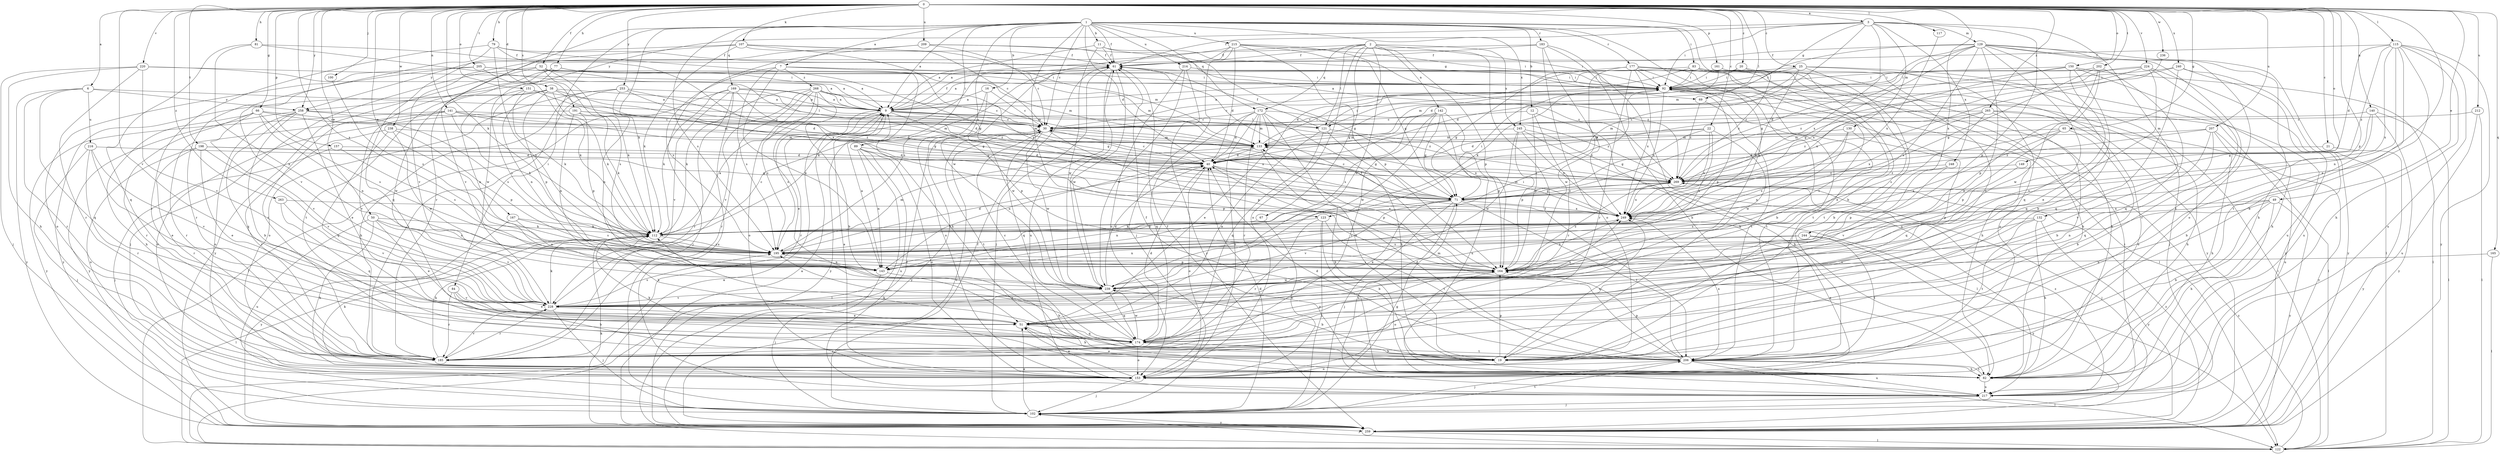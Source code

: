 strict digraph  {
0;
1;
2;
3;
6;
7;
9;
11;
12;
16;
19;
20;
21;
22;
25;
30;
38;
40;
49;
50;
51;
52;
61;
65;
66;
67;
69;
71;
77;
79;
81;
82;
83;
84;
89;
92;
100;
102;
107;
112;
115;
117;
121;
122;
123;
129;
130;
132;
133;
140;
141;
142;
143;
149;
150;
151;
153;
157;
161;
164;
165;
167;
169;
172;
174;
177;
183;
185;
191;
195;
198;
202;
205;
206;
207;
209;
212;
214;
215;
216;
217;
220;
224;
228;
236;
238;
239;
240;
244;
245;
248;
249;
253;
258;
259;
263;
265;
268;
269;
0 -> 3  [label=a];
0 -> 6  [label=a];
0 -> 20  [label=c];
0 -> 21  [label=c];
0 -> 22  [label=c];
0 -> 25  [label=c];
0 -> 38  [label=d];
0 -> 49  [label=e];
0 -> 50  [label=e];
0 -> 51  [label=e];
0 -> 52  [label=f];
0 -> 65  [label=g];
0 -> 66  [label=g];
0 -> 77  [label=h];
0 -> 79  [label=h];
0 -> 81  [label=h];
0 -> 100  [label=j];
0 -> 107  [label=k];
0 -> 112  [label=k];
0 -> 115  [label=l];
0 -> 117  [label=l];
0 -> 121  [label=l];
0 -> 140  [label=n];
0 -> 141  [label=n];
0 -> 149  [label=o];
0 -> 150  [label=o];
0 -> 151  [label=o];
0 -> 157  [label=p];
0 -> 161  [label=p];
0 -> 164  [label=p];
0 -> 165  [label=q];
0 -> 167  [label=q];
0 -> 191  [label=s];
0 -> 195  [label=s];
0 -> 198  [label=t];
0 -> 202  [label=t];
0 -> 205  [label=t];
0 -> 207  [label=u];
0 -> 209  [label=u];
0 -> 212  [label=u];
0 -> 220  [label=v];
0 -> 224  [label=v];
0 -> 228  [label=v];
0 -> 236  [label=w];
0 -> 238  [label=w];
0 -> 240  [label=x];
0 -> 244  [label=x];
0 -> 253  [label=y];
0 -> 258  [label=y];
0 -> 263  [label=z];
0 -> 265  [label=z];
1 -> 7  [label=a];
1 -> 9  [label=a];
1 -> 11  [label=b];
1 -> 12  [label=b];
1 -> 16  [label=b];
1 -> 19  [label=b];
1 -> 30  [label=c];
1 -> 40  [label=d];
1 -> 61  [label=f];
1 -> 83  [label=i];
1 -> 84  [label=i];
1 -> 89  [label=i];
1 -> 112  [label=k];
1 -> 123  [label=m];
1 -> 164  [label=p];
1 -> 169  [label=q];
1 -> 172  [label=q];
1 -> 177  [label=r];
1 -> 183  [label=r];
1 -> 185  [label=r];
1 -> 195  [label=s];
1 -> 214  [label=u];
1 -> 215  [label=u];
1 -> 239  [label=w];
1 -> 245  [label=x];
2 -> 61  [label=f];
2 -> 67  [label=g];
2 -> 92  [label=i];
2 -> 121  [label=l];
2 -> 142  [label=n];
2 -> 153  [label=o];
2 -> 164  [label=p];
2 -> 172  [label=q];
2 -> 206  [label=t];
2 -> 239  [label=w];
2 -> 245  [label=x];
2 -> 258  [label=y];
3 -> 61  [label=f];
3 -> 69  [label=g];
3 -> 92  [label=i];
3 -> 123  [label=m];
3 -> 129  [label=m];
3 -> 130  [label=m];
3 -> 132  [label=m];
3 -> 164  [label=p];
3 -> 248  [label=x];
3 -> 249  [label=x];
3 -> 258  [label=y];
6 -> 121  [label=l];
6 -> 174  [label=q];
6 -> 185  [label=r];
6 -> 216  [label=u];
6 -> 258  [label=y];
6 -> 259  [label=y];
7 -> 82  [label=h];
7 -> 92  [label=i];
7 -> 102  [label=j];
7 -> 133  [label=m];
7 -> 143  [label=n];
7 -> 195  [label=s];
7 -> 268  [label=z];
9 -> 30  [label=c];
9 -> 61  [label=f];
9 -> 121  [label=l];
9 -> 164  [label=p];
9 -> 185  [label=r];
9 -> 195  [label=s];
9 -> 249  [label=x];
9 -> 259  [label=y];
9 -> 269  [label=z];
11 -> 9  [label=a];
11 -> 61  [label=f];
11 -> 69  [label=g];
11 -> 71  [label=g];
11 -> 239  [label=w];
12 -> 30  [label=c];
12 -> 82  [label=h];
12 -> 164  [label=p];
12 -> 185  [label=r];
16 -> 9  [label=a];
16 -> 30  [label=c];
16 -> 153  [label=o];
16 -> 239  [label=w];
19 -> 112  [label=k];
19 -> 164  [label=p];
19 -> 249  [label=x];
20 -> 9  [label=a];
20 -> 92  [label=i];
20 -> 228  [label=v];
20 -> 269  [label=z];
21 -> 40  [label=d];
21 -> 259  [label=y];
22 -> 40  [label=d];
22 -> 71  [label=g];
22 -> 133  [label=m];
22 -> 195  [label=s];
22 -> 239  [label=w];
22 -> 249  [label=x];
25 -> 9  [label=a];
25 -> 19  [label=b];
25 -> 92  [label=i];
25 -> 112  [label=k];
25 -> 133  [label=m];
25 -> 153  [label=o];
25 -> 259  [label=y];
30 -> 133  [label=m];
30 -> 164  [label=p];
30 -> 174  [label=q];
30 -> 206  [label=t];
30 -> 239  [label=w];
30 -> 259  [label=y];
38 -> 9  [label=a];
38 -> 40  [label=d];
38 -> 71  [label=g];
38 -> 112  [label=k];
38 -> 143  [label=n];
38 -> 164  [label=p];
38 -> 239  [label=w];
38 -> 259  [label=y];
40 -> 30  [label=c];
40 -> 153  [label=o];
40 -> 164  [label=p];
40 -> 269  [label=z];
49 -> 19  [label=b];
49 -> 82  [label=h];
49 -> 143  [label=n];
49 -> 195  [label=s];
49 -> 249  [label=x];
49 -> 259  [label=y];
50 -> 51  [label=e];
50 -> 82  [label=h];
50 -> 112  [label=k];
50 -> 195  [label=s];
50 -> 217  [label=u];
50 -> 228  [label=v];
51 -> 19  [label=b];
51 -> 112  [label=k];
51 -> 174  [label=q];
52 -> 9  [label=a];
52 -> 92  [label=i];
52 -> 102  [label=j];
52 -> 112  [label=k];
52 -> 195  [label=s];
52 -> 259  [label=y];
61 -> 92  [label=i];
61 -> 102  [label=j];
61 -> 112  [label=k];
61 -> 217  [label=u];
61 -> 239  [label=w];
65 -> 19  [label=b];
65 -> 133  [label=m];
65 -> 164  [label=p];
65 -> 195  [label=s];
65 -> 259  [label=y];
65 -> 269  [label=z];
66 -> 30  [label=c];
66 -> 82  [label=h];
66 -> 133  [label=m];
66 -> 143  [label=n];
66 -> 185  [label=r];
66 -> 195  [label=s];
66 -> 228  [label=v];
67 -> 112  [label=k];
67 -> 153  [label=o];
69 -> 206  [label=t];
69 -> 269  [label=z];
71 -> 30  [label=c];
71 -> 51  [label=e];
71 -> 92  [label=i];
71 -> 102  [label=j];
71 -> 143  [label=n];
71 -> 206  [label=t];
71 -> 217  [label=u];
71 -> 228  [label=v];
71 -> 249  [label=x];
71 -> 269  [label=z];
77 -> 9  [label=a];
77 -> 92  [label=i];
77 -> 185  [label=r];
77 -> 206  [label=t];
77 -> 239  [label=w];
79 -> 61  [label=f];
79 -> 71  [label=g];
79 -> 185  [label=r];
79 -> 195  [label=s];
79 -> 228  [label=v];
79 -> 249  [label=x];
81 -> 61  [label=f];
81 -> 143  [label=n];
81 -> 174  [label=q];
81 -> 269  [label=z];
82 -> 40  [label=d];
82 -> 51  [label=e];
82 -> 61  [label=f];
82 -> 206  [label=t];
82 -> 217  [label=u];
83 -> 30  [label=c];
83 -> 40  [label=d];
83 -> 51  [label=e];
83 -> 82  [label=h];
83 -> 92  [label=i];
83 -> 206  [label=t];
83 -> 228  [label=v];
84 -> 19  [label=b];
84 -> 51  [label=e];
84 -> 185  [label=r];
84 -> 228  [label=v];
89 -> 40  [label=d];
89 -> 122  [label=l];
89 -> 143  [label=n];
89 -> 153  [label=o];
89 -> 164  [label=p];
89 -> 217  [label=u];
92 -> 9  [label=a];
92 -> 30  [label=c];
92 -> 82  [label=h];
92 -> 122  [label=l];
92 -> 164  [label=p];
92 -> 206  [label=t];
92 -> 249  [label=x];
100 -> 195  [label=s];
102 -> 40  [label=d];
102 -> 51  [label=e];
102 -> 61  [label=f];
102 -> 71  [label=g];
102 -> 206  [label=t];
102 -> 259  [label=y];
107 -> 30  [label=c];
107 -> 61  [label=f];
107 -> 112  [label=k];
107 -> 133  [label=m];
107 -> 174  [label=q];
107 -> 228  [label=v];
107 -> 249  [label=x];
112 -> 9  [label=a];
112 -> 30  [label=c];
112 -> 122  [label=l];
112 -> 195  [label=s];
115 -> 19  [label=b];
115 -> 40  [label=d];
115 -> 61  [label=f];
115 -> 82  [label=h];
115 -> 143  [label=n];
115 -> 206  [label=t];
115 -> 217  [label=u];
115 -> 249  [label=x];
115 -> 259  [label=y];
115 -> 269  [label=z];
117 -> 249  [label=x];
121 -> 51  [label=e];
121 -> 61  [label=f];
121 -> 71  [label=g];
121 -> 92  [label=i];
121 -> 174  [label=q];
121 -> 249  [label=x];
122 -> 9  [label=a];
122 -> 61  [label=f];
122 -> 92  [label=i];
122 -> 102  [label=j];
122 -> 269  [label=z];
123 -> 19  [label=b];
123 -> 102  [label=j];
123 -> 112  [label=k];
123 -> 185  [label=r];
123 -> 206  [label=t];
129 -> 19  [label=b];
129 -> 40  [label=d];
129 -> 51  [label=e];
129 -> 61  [label=f];
129 -> 71  [label=g];
129 -> 82  [label=h];
129 -> 122  [label=l];
129 -> 133  [label=m];
129 -> 153  [label=o];
129 -> 174  [label=q];
129 -> 195  [label=s];
129 -> 206  [label=t];
129 -> 249  [label=x];
130 -> 133  [label=m];
130 -> 143  [label=n];
130 -> 174  [label=q];
130 -> 195  [label=s];
132 -> 82  [label=h];
132 -> 112  [label=k];
132 -> 206  [label=t];
132 -> 228  [label=v];
132 -> 259  [label=y];
133 -> 40  [label=d];
133 -> 82  [label=h];
133 -> 92  [label=i];
133 -> 143  [label=n];
140 -> 19  [label=b];
140 -> 30  [label=c];
140 -> 71  [label=g];
140 -> 122  [label=l];
140 -> 259  [label=y];
141 -> 30  [label=c];
141 -> 40  [label=d];
141 -> 71  [label=g];
141 -> 112  [label=k];
141 -> 185  [label=r];
141 -> 228  [label=v];
141 -> 259  [label=y];
142 -> 30  [label=c];
142 -> 71  [label=g];
142 -> 164  [label=p];
142 -> 185  [label=r];
142 -> 195  [label=s];
142 -> 217  [label=u];
142 -> 239  [label=w];
143 -> 9  [label=a];
143 -> 19  [label=b];
143 -> 92  [label=i];
143 -> 102  [label=j];
149 -> 164  [label=p];
149 -> 269  [label=z];
150 -> 40  [label=d];
150 -> 82  [label=h];
150 -> 92  [label=i];
150 -> 122  [label=l];
150 -> 174  [label=q];
150 -> 228  [label=v];
150 -> 249  [label=x];
151 -> 9  [label=a];
151 -> 112  [label=k];
151 -> 143  [label=n];
151 -> 195  [label=s];
151 -> 269  [label=z];
153 -> 9  [label=a];
153 -> 51  [label=e];
153 -> 102  [label=j];
153 -> 112  [label=k];
153 -> 249  [label=x];
157 -> 40  [label=d];
157 -> 102  [label=j];
157 -> 195  [label=s];
161 -> 82  [label=h];
161 -> 92  [label=i];
161 -> 102  [label=j];
161 -> 112  [label=k];
164 -> 61  [label=f];
164 -> 153  [label=o];
164 -> 195  [label=s];
164 -> 239  [label=w];
164 -> 249  [label=x];
164 -> 269  [label=z];
165 -> 122  [label=l];
165 -> 143  [label=n];
167 -> 112  [label=k];
167 -> 143  [label=n];
167 -> 195  [label=s];
167 -> 259  [label=y];
169 -> 9  [label=a];
169 -> 30  [label=c];
169 -> 40  [label=d];
169 -> 71  [label=g];
169 -> 112  [label=k];
169 -> 122  [label=l];
169 -> 185  [label=r];
169 -> 217  [label=u];
169 -> 228  [label=v];
172 -> 19  [label=b];
172 -> 30  [label=c];
172 -> 40  [label=d];
172 -> 51  [label=e];
172 -> 82  [label=h];
172 -> 133  [label=m];
172 -> 153  [label=o];
172 -> 174  [label=q];
172 -> 185  [label=r];
172 -> 269  [label=z];
174 -> 19  [label=b];
174 -> 30  [label=c];
174 -> 40  [label=d];
174 -> 153  [label=o];
174 -> 164  [label=p];
174 -> 185  [label=r];
174 -> 195  [label=s];
174 -> 206  [label=t];
174 -> 239  [label=w];
177 -> 19  [label=b];
177 -> 71  [label=g];
177 -> 92  [label=i];
177 -> 122  [label=l];
177 -> 185  [label=r];
177 -> 206  [label=t];
177 -> 239  [label=w];
177 -> 249  [label=x];
177 -> 259  [label=y];
183 -> 9  [label=a];
183 -> 61  [label=f];
183 -> 82  [label=h];
183 -> 153  [label=o];
183 -> 217  [label=u];
183 -> 249  [label=x];
185 -> 112  [label=k];
185 -> 228  [label=v];
191 -> 30  [label=c];
191 -> 112  [label=k];
191 -> 133  [label=m];
191 -> 143  [label=n];
191 -> 153  [label=o];
191 -> 164  [label=p];
195 -> 40  [label=d];
195 -> 133  [label=m];
195 -> 143  [label=n];
195 -> 164  [label=p];
198 -> 40  [label=d];
198 -> 51  [label=e];
198 -> 71  [label=g];
198 -> 153  [label=o];
198 -> 185  [label=r];
198 -> 228  [label=v];
202 -> 71  [label=g];
202 -> 92  [label=i];
202 -> 164  [label=p];
202 -> 174  [label=q];
202 -> 239  [label=w];
205 -> 92  [label=i];
205 -> 112  [label=k];
205 -> 133  [label=m];
205 -> 153  [label=o];
205 -> 185  [label=r];
206 -> 40  [label=d];
206 -> 61  [label=f];
206 -> 82  [label=h];
206 -> 102  [label=j];
206 -> 112  [label=k];
206 -> 122  [label=l];
206 -> 133  [label=m];
206 -> 153  [label=o];
206 -> 164  [label=p];
206 -> 217  [label=u];
206 -> 249  [label=x];
207 -> 82  [label=h];
207 -> 133  [label=m];
207 -> 174  [label=q];
207 -> 217  [label=u];
207 -> 228  [label=v];
207 -> 269  [label=z];
209 -> 30  [label=c];
209 -> 61  [label=f];
209 -> 195  [label=s];
209 -> 228  [label=v];
209 -> 269  [label=z];
212 -> 30  [label=c];
212 -> 122  [label=l];
212 -> 217  [label=u];
214 -> 92  [label=i];
214 -> 153  [label=o];
214 -> 239  [label=w];
214 -> 259  [label=y];
215 -> 40  [label=d];
215 -> 61  [label=f];
215 -> 71  [label=g];
215 -> 92  [label=i];
215 -> 102  [label=j];
215 -> 164  [label=p];
215 -> 195  [label=s];
215 -> 269  [label=z];
216 -> 40  [label=d];
216 -> 51  [label=e];
216 -> 102  [label=j];
216 -> 185  [label=r];
216 -> 228  [label=v];
217 -> 92  [label=i];
217 -> 102  [label=j];
217 -> 269  [label=z];
220 -> 9  [label=a];
220 -> 82  [label=h];
220 -> 92  [label=i];
220 -> 102  [label=j];
220 -> 185  [label=r];
220 -> 228  [label=v];
224 -> 40  [label=d];
224 -> 51  [label=e];
224 -> 92  [label=i];
224 -> 185  [label=r];
224 -> 217  [label=u];
224 -> 269  [label=z];
228 -> 51  [label=e];
228 -> 102  [label=j];
228 -> 112  [label=k];
228 -> 185  [label=r];
228 -> 195  [label=s];
228 -> 249  [label=x];
236 -> 269  [label=z];
238 -> 133  [label=m];
238 -> 164  [label=p];
238 -> 174  [label=q];
238 -> 185  [label=r];
238 -> 239  [label=w];
239 -> 19  [label=b];
239 -> 40  [label=d];
239 -> 61  [label=f];
239 -> 174  [label=q];
239 -> 228  [label=v];
240 -> 71  [label=g];
240 -> 92  [label=i];
240 -> 174  [label=q];
240 -> 217  [label=u];
240 -> 259  [label=y];
244 -> 143  [label=n];
244 -> 195  [label=s];
244 -> 206  [label=t];
244 -> 259  [label=y];
245 -> 122  [label=l];
245 -> 133  [label=m];
245 -> 164  [label=p];
245 -> 239  [label=w];
245 -> 249  [label=x];
245 -> 269  [label=z];
248 -> 164  [label=p];
248 -> 228  [label=v];
248 -> 269  [label=z];
249 -> 112  [label=k];
249 -> 133  [label=m];
253 -> 9  [label=a];
253 -> 71  [label=g];
253 -> 82  [label=h];
253 -> 143  [label=n];
253 -> 153  [label=o];
253 -> 185  [label=r];
253 -> 269  [label=z];
258 -> 19  [label=b];
258 -> 30  [label=c];
258 -> 51  [label=e];
258 -> 153  [label=o];
258 -> 174  [label=q];
258 -> 195  [label=s];
258 -> 259  [label=y];
259 -> 9  [label=a];
259 -> 30  [label=c];
259 -> 112  [label=k];
259 -> 122  [label=l];
259 -> 269  [label=z];
263 -> 174  [label=q];
263 -> 228  [label=v];
263 -> 249  [label=x];
265 -> 19  [label=b];
265 -> 30  [label=c];
265 -> 82  [label=h];
265 -> 153  [label=o];
265 -> 195  [label=s];
265 -> 249  [label=x];
265 -> 269  [label=z];
268 -> 9  [label=a];
268 -> 19  [label=b];
268 -> 30  [label=c];
268 -> 51  [label=e];
268 -> 112  [label=k];
268 -> 133  [label=m];
268 -> 153  [label=o];
268 -> 185  [label=r];
268 -> 195  [label=s];
268 -> 228  [label=v];
269 -> 71  [label=g];
269 -> 102  [label=j];
269 -> 249  [label=x];
}

